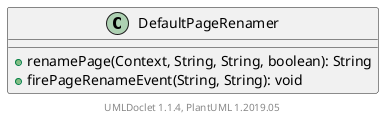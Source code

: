 @startuml

    class DefaultPageRenamer [[DefaultPageRenamer.html]] {
        +renamePage(Context, String, String, boolean): String
        +firePageRenameEvent(String, String): void
    }


    center footer UMLDoclet 1.1.4, PlantUML 1.2019.05
@enduml
